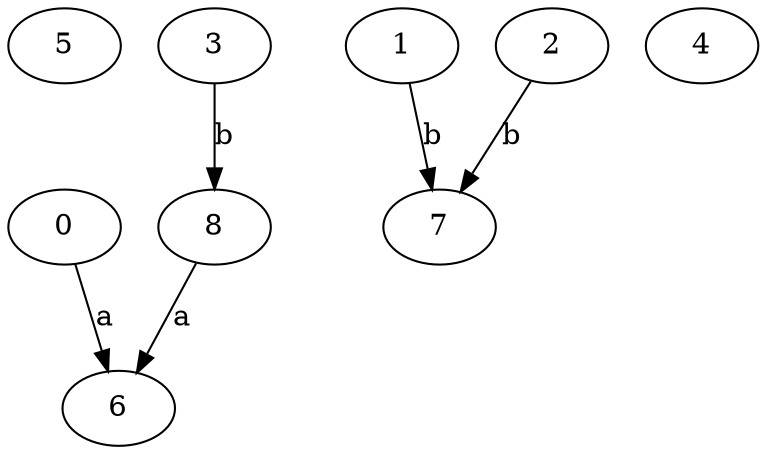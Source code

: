 strict digraph  {
5;
0;
1;
2;
6;
7;
3;
8;
4;
0 -> 6  [label=a];
1 -> 7  [label=b];
2 -> 7  [label=b];
3 -> 8  [label=b];
8 -> 6  [label=a];
}
